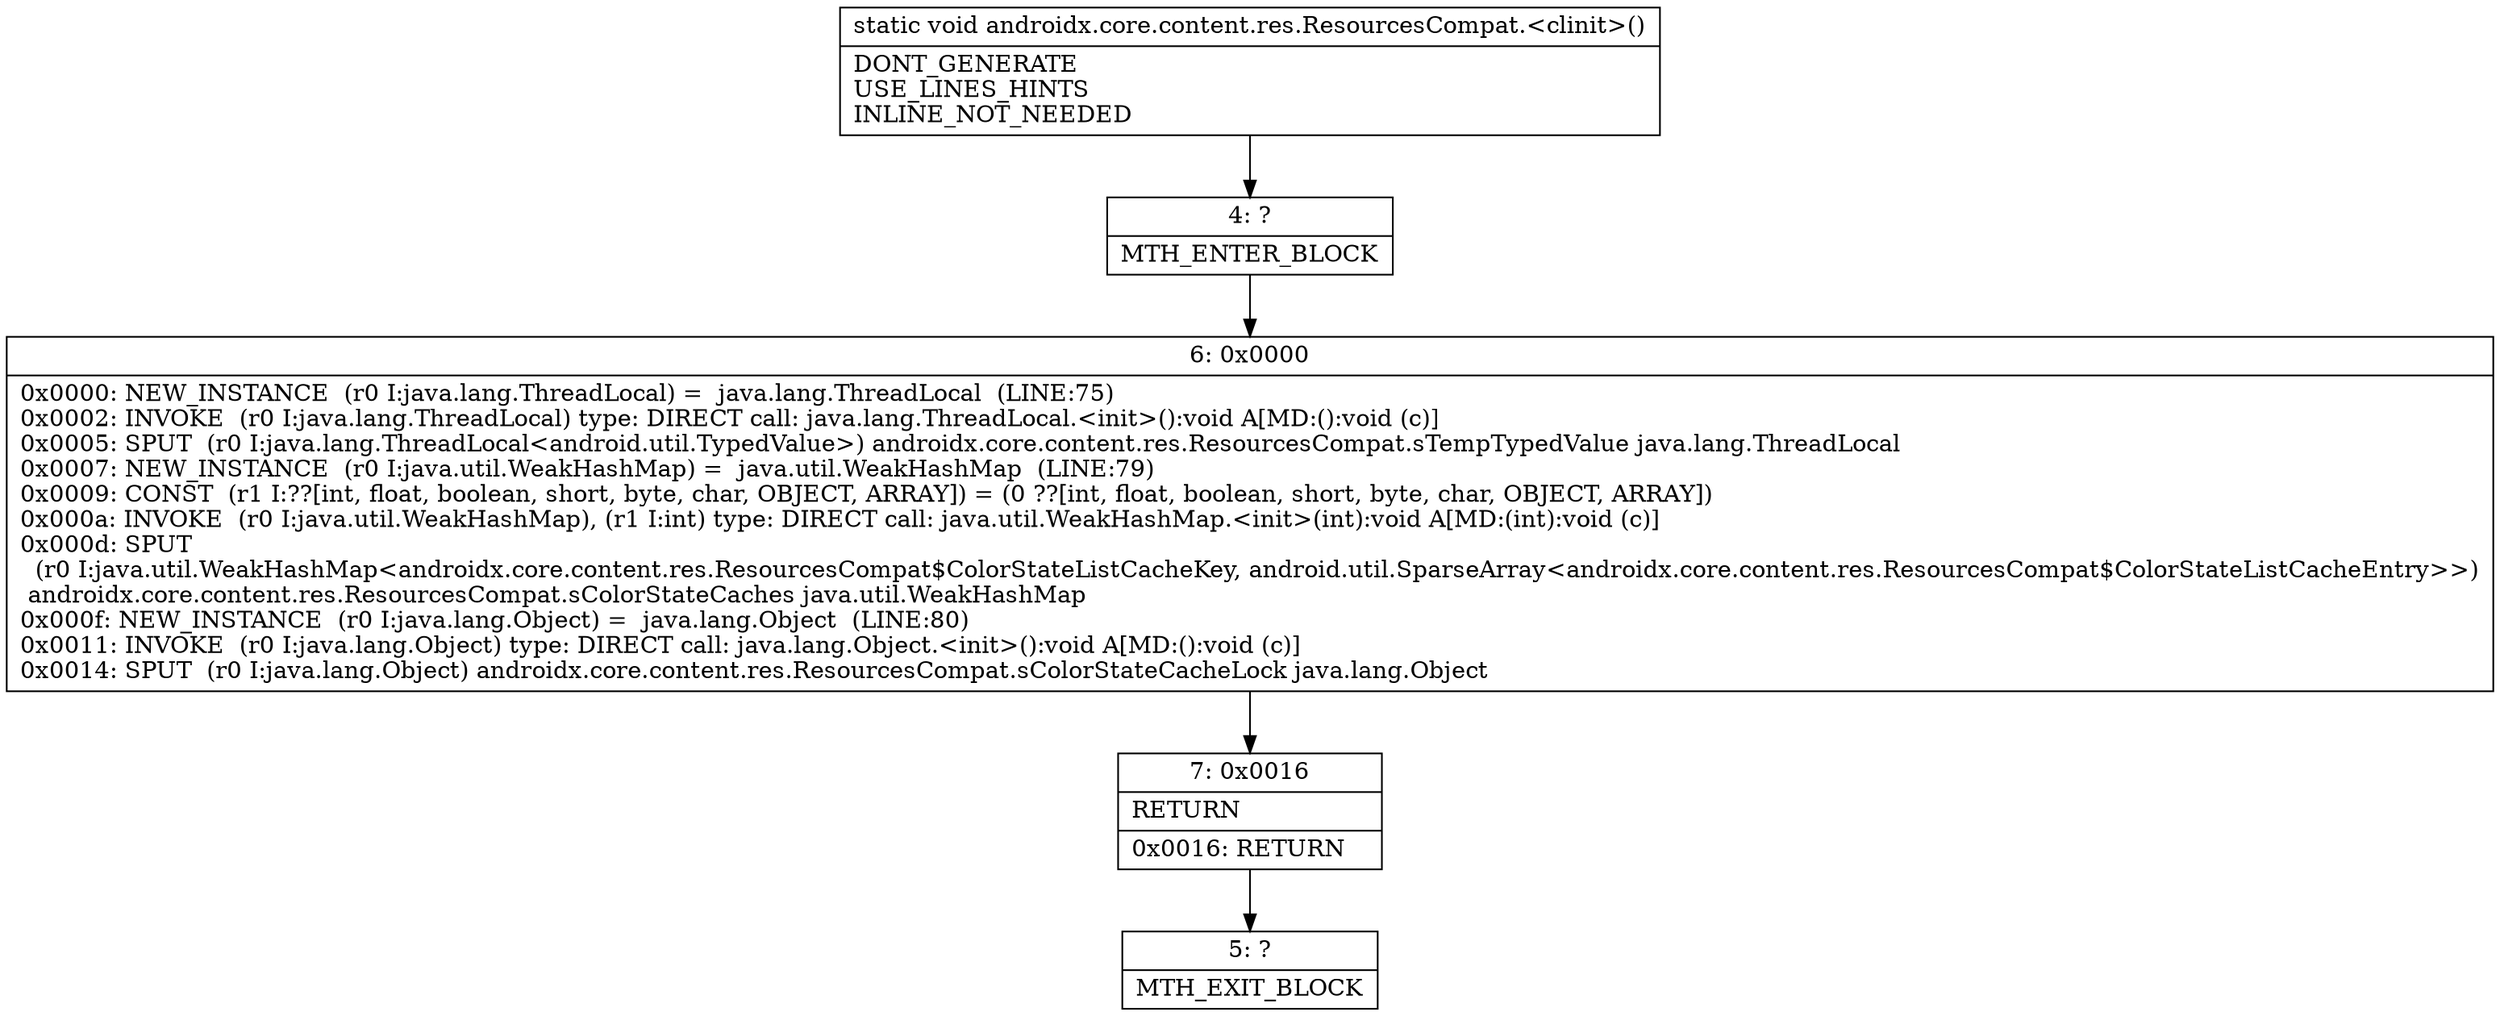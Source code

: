 digraph "CFG forandroidx.core.content.res.ResourcesCompat.\<clinit\>()V" {
Node_4 [shape=record,label="{4\:\ ?|MTH_ENTER_BLOCK\l}"];
Node_6 [shape=record,label="{6\:\ 0x0000|0x0000: NEW_INSTANCE  (r0 I:java.lang.ThreadLocal) =  java.lang.ThreadLocal  (LINE:75)\l0x0002: INVOKE  (r0 I:java.lang.ThreadLocal) type: DIRECT call: java.lang.ThreadLocal.\<init\>():void A[MD:():void (c)]\l0x0005: SPUT  (r0 I:java.lang.ThreadLocal\<android.util.TypedValue\>) androidx.core.content.res.ResourcesCompat.sTempTypedValue java.lang.ThreadLocal \l0x0007: NEW_INSTANCE  (r0 I:java.util.WeakHashMap) =  java.util.WeakHashMap  (LINE:79)\l0x0009: CONST  (r1 I:??[int, float, boolean, short, byte, char, OBJECT, ARRAY]) = (0 ??[int, float, boolean, short, byte, char, OBJECT, ARRAY]) \l0x000a: INVOKE  (r0 I:java.util.WeakHashMap), (r1 I:int) type: DIRECT call: java.util.WeakHashMap.\<init\>(int):void A[MD:(int):void (c)]\l0x000d: SPUT  \l  (r0 I:java.util.WeakHashMap\<androidx.core.content.res.ResourcesCompat$ColorStateListCacheKey, android.util.SparseArray\<androidx.core.content.res.ResourcesCompat$ColorStateListCacheEntry\>\>)\l androidx.core.content.res.ResourcesCompat.sColorStateCaches java.util.WeakHashMap \l0x000f: NEW_INSTANCE  (r0 I:java.lang.Object) =  java.lang.Object  (LINE:80)\l0x0011: INVOKE  (r0 I:java.lang.Object) type: DIRECT call: java.lang.Object.\<init\>():void A[MD:():void (c)]\l0x0014: SPUT  (r0 I:java.lang.Object) androidx.core.content.res.ResourcesCompat.sColorStateCacheLock java.lang.Object \l}"];
Node_7 [shape=record,label="{7\:\ 0x0016|RETURN\l|0x0016: RETURN   \l}"];
Node_5 [shape=record,label="{5\:\ ?|MTH_EXIT_BLOCK\l}"];
MethodNode[shape=record,label="{static void androidx.core.content.res.ResourcesCompat.\<clinit\>()  | DONT_GENERATE\lUSE_LINES_HINTS\lINLINE_NOT_NEEDED\l}"];
MethodNode -> Node_4;Node_4 -> Node_6;
Node_6 -> Node_7;
Node_7 -> Node_5;
}

